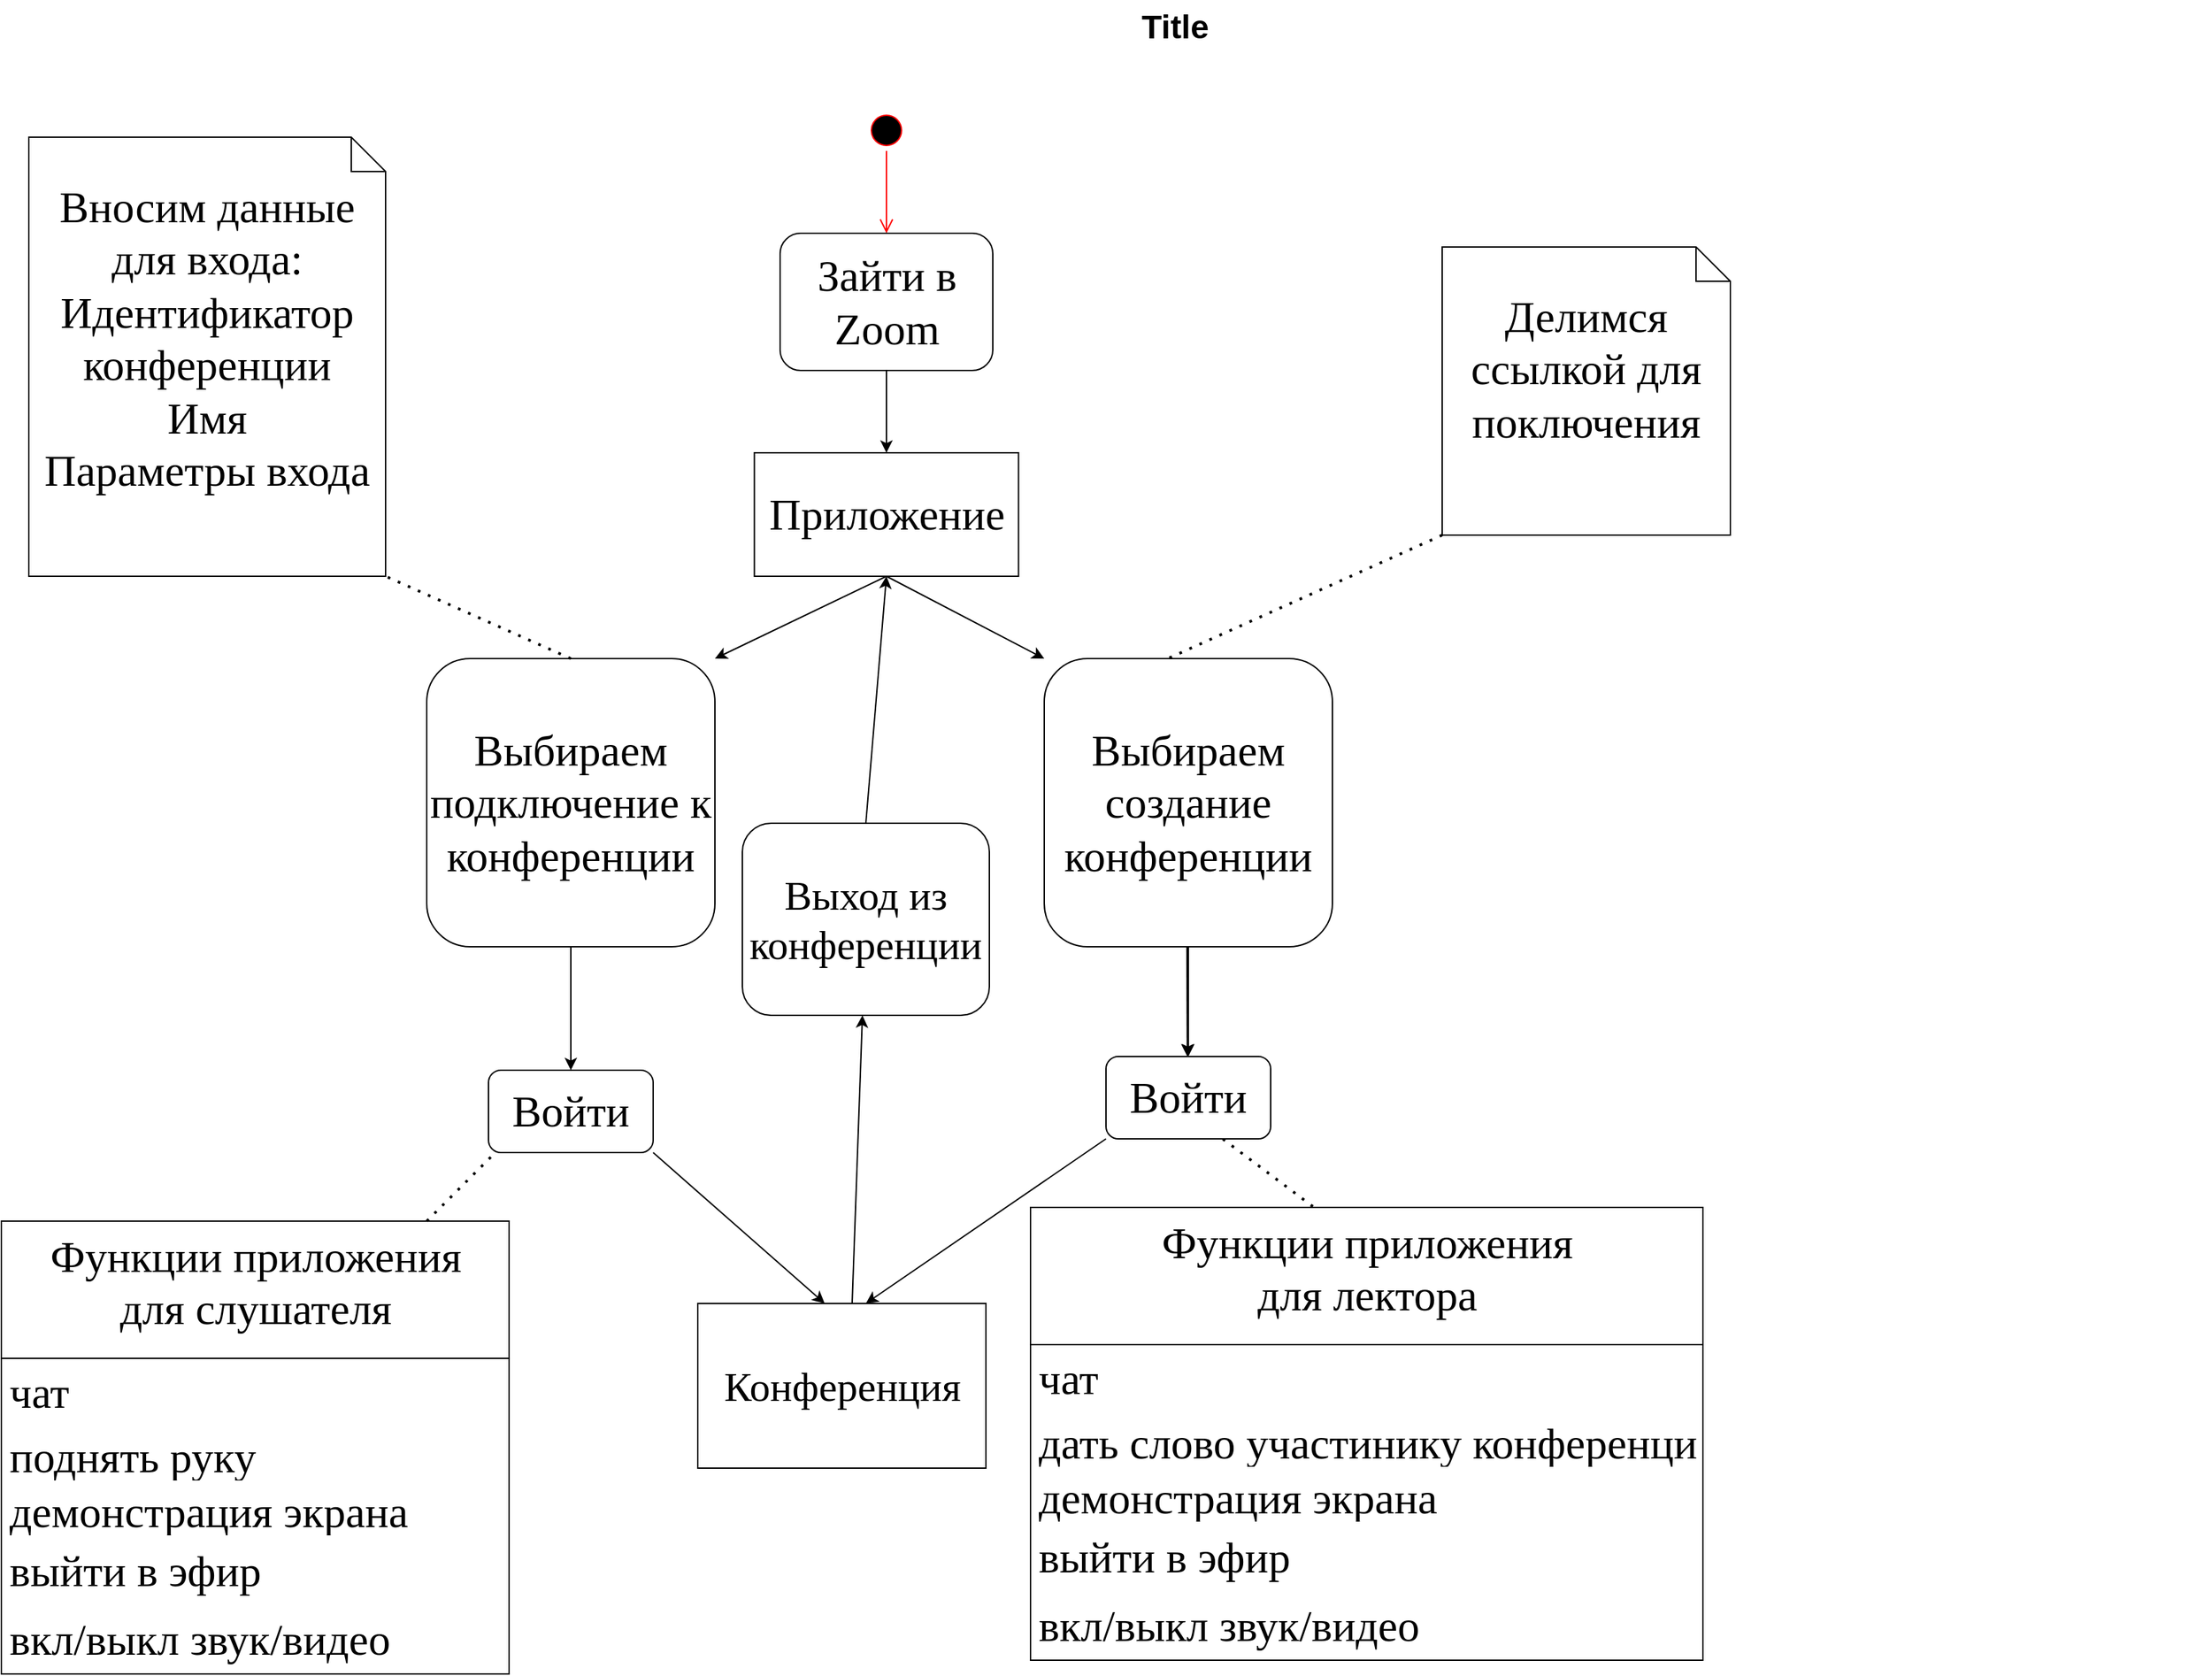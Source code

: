 <mxfile version="15.7.2" type="github">
  <diagram name="Page-1" id="929967ad-93f9-6ef4-fab6-5d389245f69c">
    <mxGraphModel dx="1346" dy="917" grid="1" gridSize="10" guides="1" tooltips="1" connect="1" arrows="1" fold="1" page="1" pageScale="1.5" pageWidth="1169" pageHeight="826" background="none" math="0" shadow="0">
      <root>
        <mxCell id="0" style=";html=1;" />
        <mxCell id="1" style=";html=1;" parent="0" />
        <mxCell id="1672d66443f91eb5-23" value="Title" style="text;strokeColor=none;fillColor=none;html=1;fontSize=24;fontStyle=1;verticalAlign=middle;align=center;" parent="1" vertex="1">
          <mxGeometry x="120" y="40" width="1510" height="40" as="geometry" />
        </mxCell>
        <mxCell id="eQxQ44FI70tk6UVbteph-3" value="" style="ellipse;html=1;shape=startState;fillColor=#000000;strokeColor=#ff0000;" vertex="1" parent="1">
          <mxGeometry x="650" y="120" width="30" height="30" as="geometry" />
        </mxCell>
        <mxCell id="eQxQ44FI70tk6UVbteph-4" value="" style="edgeStyle=orthogonalEdgeStyle;html=1;verticalAlign=bottom;endArrow=open;endSize=8;strokeColor=#ff0000;rounded=0;" edge="1" source="eQxQ44FI70tk6UVbteph-3" parent="1">
          <mxGeometry relative="1" as="geometry">
            <mxPoint x="665" y="210" as="targetPoint" />
          </mxGeometry>
        </mxCell>
        <mxCell id="eQxQ44FI70tk6UVbteph-5" value="Зайти в Zoom" style="rounded=1;whiteSpace=wrap;html=1;fontFamily=Times New Roman;fontSize=32;" vertex="1" parent="1">
          <mxGeometry x="587.5" y="210" width="155" height="100" as="geometry" />
        </mxCell>
        <mxCell id="eQxQ44FI70tk6UVbteph-6" value="Приложение" style="rounded=0;whiteSpace=wrap;html=1;fontFamily=Times New Roman;fontSize=32;" vertex="1" parent="1">
          <mxGeometry x="568.75" y="370" width="192.5" height="90" as="geometry" />
        </mxCell>
        <mxCell id="eQxQ44FI70tk6UVbteph-7" value="" style="endArrow=classic;html=1;rounded=0;fontFamily=Times New Roman;fontSize=32;exitX=0.5;exitY=1;exitDx=0;exitDy=0;entryX=0.5;entryY=0;entryDx=0;entryDy=0;" edge="1" parent="1" source="eQxQ44FI70tk6UVbteph-5" target="eQxQ44FI70tk6UVbteph-6">
          <mxGeometry width="50" height="50" relative="1" as="geometry">
            <mxPoint x="680" y="590" as="sourcePoint" />
            <mxPoint x="665" y="360" as="targetPoint" />
          </mxGeometry>
        </mxCell>
        <mxCell id="eQxQ44FI70tk6UVbteph-59" value="" style="edgeStyle=orthogonalEdgeStyle;rounded=0;orthogonalLoop=1;jettySize=auto;html=1;fontFamily=Times New Roman;fontSize=14;" edge="1" parent="1" source="eQxQ44FI70tk6UVbteph-8" target="eQxQ44FI70tk6UVbteph-57">
          <mxGeometry relative="1" as="geometry" />
        </mxCell>
        <mxCell id="eQxQ44FI70tk6UVbteph-8" value="Выбираем создание конференции" style="rounded=1;whiteSpace=wrap;html=1;fontFamily=Times New Roman;fontSize=32;" vertex="1" parent="1">
          <mxGeometry x="780" y="520" width="210" height="210" as="geometry" />
        </mxCell>
        <mxCell id="eQxQ44FI70tk6UVbteph-9" value="Выбираем подключение к конференции" style="rounded=1;whiteSpace=wrap;html=1;fontFamily=Times New Roman;fontSize=32;" vertex="1" parent="1">
          <mxGeometry x="330" y="520" width="210" height="210" as="geometry" />
        </mxCell>
        <mxCell id="eQxQ44FI70tk6UVbteph-10" value="" style="endArrow=classic;html=1;rounded=0;fontFamily=Times New Roman;fontSize=32;exitX=0.5;exitY=1;exitDx=0;exitDy=0;entryX=0;entryY=0;entryDx=0;entryDy=0;" edge="1" parent="1" source="eQxQ44FI70tk6UVbteph-6" target="eQxQ44FI70tk6UVbteph-8">
          <mxGeometry width="50" height="50" relative="1" as="geometry">
            <mxPoint x="680" y="590" as="sourcePoint" />
            <mxPoint x="730" y="540" as="targetPoint" />
          </mxGeometry>
        </mxCell>
        <mxCell id="eQxQ44FI70tk6UVbteph-11" value="" style="endArrow=classic;html=1;rounded=0;fontFamily=Times New Roman;fontSize=32;exitX=0.5;exitY=1;exitDx=0;exitDy=0;entryX=1;entryY=0;entryDx=0;entryDy=0;" edge="1" parent="1" source="eQxQ44FI70tk6UVbteph-6" target="eQxQ44FI70tk6UVbteph-9">
          <mxGeometry width="50" height="50" relative="1" as="geometry">
            <mxPoint x="680" y="590" as="sourcePoint" />
            <mxPoint x="730" y="540" as="targetPoint" />
          </mxGeometry>
        </mxCell>
        <mxCell id="eQxQ44FI70tk6UVbteph-14" value="Вносим данные для входа:&lt;br&gt;Идентификатор конференции&lt;br&gt;Имя&lt;br&gt;Параметры входа" style="shape=note2;boundedLbl=1;whiteSpace=wrap;html=1;size=25;verticalAlign=top;align=center;fontFamily=Times New Roman;fontSize=32;" vertex="1" parent="1">
          <mxGeometry x="40" y="140" width="260" height="320" as="geometry" />
        </mxCell>
        <mxCell id="eQxQ44FI70tk6UVbteph-15" value="" style="endArrow=none;dashed=1;html=1;dashPattern=1 3;strokeWidth=2;rounded=0;fontFamily=Times New Roman;fontSize=32;exitX=0.5;exitY=0;exitDx=0;exitDy=0;entryX=1;entryY=1;entryDx=0;entryDy=0;entryPerimeter=0;" edge="1" parent="1" source="eQxQ44FI70tk6UVbteph-9" target="eQxQ44FI70tk6UVbteph-14">
          <mxGeometry width="50" height="50" relative="1" as="geometry">
            <mxPoint x="640" y="450" as="sourcePoint" />
            <mxPoint x="690" y="400" as="targetPoint" />
          </mxGeometry>
        </mxCell>
        <mxCell id="eQxQ44FI70tk6UVbteph-17" value="Войти" style="rounded=1;whiteSpace=wrap;html=1;fontFamily=Times New Roman;fontSize=32;" vertex="1" parent="1">
          <mxGeometry x="375" y="820" width="120" height="60" as="geometry" />
        </mxCell>
        <mxCell id="eQxQ44FI70tk6UVbteph-19" value="" style="endArrow=classic;html=1;rounded=0;fontFamily=Times New Roman;fontSize=32;entryX=0.5;entryY=0;entryDx=0;entryDy=0;exitX=0.5;exitY=1;exitDx=0;exitDy=0;" edge="1" parent="1" source="eQxQ44FI70tk6UVbteph-9" target="eQxQ44FI70tk6UVbteph-17">
          <mxGeometry width="50" height="50" relative="1" as="geometry">
            <mxPoint x="640" y="740" as="sourcePoint" />
            <mxPoint x="690" y="690" as="targetPoint" />
          </mxGeometry>
        </mxCell>
        <mxCell id="eQxQ44FI70tk6UVbteph-23" value="Делимся ссылкой для поключения" style="shape=note2;boundedLbl=1;whiteSpace=wrap;html=1;size=25;verticalAlign=top;align=center;fontFamily=Times New Roman;fontSize=32;" vertex="1" parent="1">
          <mxGeometry x="1070" y="220" width="210" height="210" as="geometry" />
        </mxCell>
        <mxCell id="eQxQ44FI70tk6UVbteph-24" value="" style="endArrow=none;dashed=1;html=1;dashPattern=1 3;strokeWidth=2;rounded=0;fontFamily=Times New Roman;fontSize=32;exitX=0;exitY=1;exitDx=0;exitDy=0;entryX=1;entryY=1;entryDx=0;entryDy=0;entryPerimeter=0;exitPerimeter=0;" edge="1" parent="1" source="eQxQ44FI70tk6UVbteph-23">
          <mxGeometry width="50" height="50" relative="1" as="geometry">
            <mxPoint x="1005.0" y="580" as="sourcePoint" />
            <mxPoint x="870.0" y="520" as="targetPoint" />
          </mxGeometry>
        </mxCell>
        <mxCell id="eQxQ44FI70tk6UVbteph-43" value="Функции приложения &lt;br&gt;для слушателя" style="swimlane;fontStyle=0;align=center;verticalAlign=top;childLayout=stackLayout;horizontal=1;startSize=100;horizontalStack=0;resizeParent=1;resizeParentMax=0;resizeLast=0;collapsible=0;marginBottom=0;html=1;fontFamily=Times New Roman;fontSize=32;" vertex="1" parent="1">
          <mxGeometry x="20" y="930" width="370" height="330" as="geometry" />
        </mxCell>
        <mxCell id="eQxQ44FI70tk6UVbteph-44" value="чат" style="text;html=1;strokeColor=none;fillColor=none;align=left;verticalAlign=middle;spacingLeft=4;spacingRight=4;overflow=hidden;rotatable=0;points=[[0,0.5],[1,0.5]];portConstraint=eastwest;fontFamily=Times New Roman;fontSize=32;" vertex="1" parent="eQxQ44FI70tk6UVbteph-43">
          <mxGeometry y="100" width="370" height="50" as="geometry" />
        </mxCell>
        <mxCell id="eQxQ44FI70tk6UVbteph-45" value="поднять руку" style="text;html=1;strokeColor=none;fillColor=none;align=left;verticalAlign=middle;spacingLeft=4;spacingRight=4;overflow=hidden;rotatable=0;points=[[0,0.5],[1,0.5]];portConstraint=eastwest;fontFamily=Times New Roman;fontSize=32;" vertex="1" parent="eQxQ44FI70tk6UVbteph-43">
          <mxGeometry y="150" width="370" height="40" as="geometry" />
        </mxCell>
        <mxCell id="eQxQ44FI70tk6UVbteph-48" value="демонстрация экрана" style="text;html=1;strokeColor=none;fillColor=none;align=left;verticalAlign=middle;spacingLeft=4;spacingRight=4;overflow=hidden;rotatable=0;points=[[0,0.5],[1,0.5]];portConstraint=eastwest;fontFamily=Times New Roman;fontSize=32;" vertex="1" parent="eQxQ44FI70tk6UVbteph-43">
          <mxGeometry y="190" width="370" height="40" as="geometry" />
        </mxCell>
        <mxCell id="eQxQ44FI70tk6UVbteph-46" value="выйти в эфир" style="text;html=1;strokeColor=none;fillColor=none;align=left;verticalAlign=middle;spacingLeft=4;spacingRight=4;overflow=hidden;rotatable=0;points=[[0,0.5],[1,0.5]];portConstraint=eastwest;fontFamily=Times New Roman;fontSize=32;" vertex="1" parent="eQxQ44FI70tk6UVbteph-43">
          <mxGeometry y="230" width="370" height="50" as="geometry" />
        </mxCell>
        <mxCell id="eQxQ44FI70tk6UVbteph-54" value="вкл/выкл звук/видео" style="text;html=1;strokeColor=none;fillColor=none;align=left;verticalAlign=middle;spacingLeft=4;spacingRight=4;overflow=hidden;rotatable=0;points=[[0,0.5],[1,0.5]];portConstraint=eastwest;fontFamily=Times New Roman;fontSize=32;" vertex="1" parent="eQxQ44FI70tk6UVbteph-43">
          <mxGeometry y="280" width="370" height="50" as="geometry" />
        </mxCell>
        <mxCell id="eQxQ44FI70tk6UVbteph-47" value="" style="endArrow=none;dashed=1;html=1;dashPattern=1 3;strokeWidth=2;rounded=0;fontFamily=Times New Roman;fontSize=32;" edge="1" parent="1">
          <mxGeometry width="50" height="50" relative="1" as="geometry">
            <mxPoint x="330" y="930" as="sourcePoint" />
            <mxPoint x="380" y="880" as="targetPoint" />
          </mxGeometry>
        </mxCell>
        <mxCell id="eQxQ44FI70tk6UVbteph-49" value="Функции приложения &lt;br&gt;для лектора" style="swimlane;fontStyle=0;align=center;verticalAlign=top;childLayout=stackLayout;horizontal=1;startSize=100;horizontalStack=0;resizeParent=1;resizeParentMax=0;resizeLast=0;collapsible=0;marginBottom=0;html=1;fontFamily=Times New Roman;fontSize=32;" vertex="1" parent="1">
          <mxGeometry x="770" y="920" width="490" height="330" as="geometry" />
        </mxCell>
        <mxCell id="eQxQ44FI70tk6UVbteph-50" value="чат" style="text;html=1;strokeColor=none;fillColor=none;align=left;verticalAlign=middle;spacingLeft=4;spacingRight=4;overflow=hidden;rotatable=0;points=[[0,0.5],[1,0.5]];portConstraint=eastwest;fontFamily=Times New Roman;fontSize=32;" vertex="1" parent="eQxQ44FI70tk6UVbteph-49">
          <mxGeometry y="100" width="490" height="50" as="geometry" />
        </mxCell>
        <mxCell id="eQxQ44FI70tk6UVbteph-51" value="дать слово участинику конференции" style="text;html=1;strokeColor=none;fillColor=none;align=left;verticalAlign=middle;spacingLeft=4;spacingRight=4;overflow=hidden;rotatable=0;points=[[0,0.5],[1,0.5]];portConstraint=eastwest;fontFamily=Times New Roman;fontSize=32;" vertex="1" parent="eQxQ44FI70tk6UVbteph-49">
          <mxGeometry y="150" width="490" height="40" as="geometry" />
        </mxCell>
        <mxCell id="eQxQ44FI70tk6UVbteph-52" value="демонстрация экрана" style="text;html=1;strokeColor=none;fillColor=none;align=left;verticalAlign=middle;spacingLeft=4;spacingRight=4;overflow=hidden;rotatable=0;points=[[0,0.5],[1,0.5]];portConstraint=eastwest;fontFamily=Times New Roman;fontSize=32;" vertex="1" parent="eQxQ44FI70tk6UVbteph-49">
          <mxGeometry y="190" width="490" height="40" as="geometry" />
        </mxCell>
        <mxCell id="eQxQ44FI70tk6UVbteph-53" value="выйти в эфир" style="text;html=1;strokeColor=none;fillColor=none;align=left;verticalAlign=middle;spacingLeft=4;spacingRight=4;overflow=hidden;rotatable=0;points=[[0,0.5],[1,0.5]];portConstraint=eastwest;fontFamily=Times New Roman;fontSize=32;" vertex="1" parent="eQxQ44FI70tk6UVbteph-49">
          <mxGeometry y="230" width="490" height="50" as="geometry" />
        </mxCell>
        <mxCell id="eQxQ44FI70tk6UVbteph-55" value="вкл/выкл звук/видео" style="text;html=1;strokeColor=none;fillColor=none;align=left;verticalAlign=middle;spacingLeft=4;spacingRight=4;overflow=hidden;rotatable=0;points=[[0,0.5],[1,0.5]];portConstraint=eastwest;fontFamily=Times New Roman;fontSize=32;" vertex="1" parent="eQxQ44FI70tk6UVbteph-49">
          <mxGeometry y="280" width="490" height="50" as="geometry" />
        </mxCell>
        <mxCell id="eQxQ44FI70tk6UVbteph-57" value="Войти" style="rounded=1;whiteSpace=wrap;html=1;fontFamily=Times New Roman;fontSize=32;" vertex="1" parent="1">
          <mxGeometry x="825" y="810" width="120" height="60" as="geometry" />
        </mxCell>
        <mxCell id="eQxQ44FI70tk6UVbteph-58" value="" style="endArrow=classic;html=1;rounded=0;fontFamily=Times New Roman;fontSize=32;entryX=0.5;entryY=0;entryDx=0;entryDy=0;" edge="1" parent="1">
          <mxGeometry width="50" height="50" relative="1" as="geometry">
            <mxPoint x="884" y="730" as="sourcePoint" />
            <mxPoint x="884.29" y="810" as="targetPoint" />
          </mxGeometry>
        </mxCell>
        <mxCell id="eQxQ44FI70tk6UVbteph-60" value="" style="endArrow=classic;html=1;rounded=0;fontFamily=Times New Roman;fontSize=14;exitX=1;exitY=1;exitDx=0;exitDy=0;" edge="1" parent="1" source="eQxQ44FI70tk6UVbteph-17">
          <mxGeometry width="50" height="50" relative="1" as="geometry">
            <mxPoint x="560" y="850" as="sourcePoint" />
            <mxPoint x="620" y="990" as="targetPoint" />
          </mxGeometry>
        </mxCell>
        <mxCell id="eQxQ44FI70tk6UVbteph-61" value="" style="endArrow=classic;html=1;rounded=0;fontFamily=Times New Roman;fontSize=14;exitX=0;exitY=1;exitDx=0;exitDy=0;" edge="1" parent="1" source="eQxQ44FI70tk6UVbteph-57">
          <mxGeometry width="50" height="50" relative="1" as="geometry">
            <mxPoint x="560" y="850" as="sourcePoint" />
            <mxPoint x="650" y="990" as="targetPoint" />
          </mxGeometry>
        </mxCell>
        <mxCell id="eQxQ44FI70tk6UVbteph-63" value="" style="endArrow=classic;html=1;rounded=0;fontFamily=Times New Roman;fontSize=30;" edge="1" parent="1" target="eQxQ44FI70tk6UVbteph-64">
          <mxGeometry width="50" height="50" relative="1" as="geometry">
            <mxPoint x="640" y="990" as="sourcePoint" />
            <mxPoint x="650" y="700" as="targetPoint" />
          </mxGeometry>
        </mxCell>
        <mxCell id="eQxQ44FI70tk6UVbteph-64" value="Выход из конференции" style="rounded=1;whiteSpace=wrap;html=1;fontFamily=Times New Roman;fontSize=30;" vertex="1" parent="1">
          <mxGeometry x="560" y="640" width="180" height="140" as="geometry" />
        </mxCell>
        <mxCell id="eQxQ44FI70tk6UVbteph-65" value="" style="endArrow=classic;html=1;rounded=0;fontFamily=Times New Roman;fontSize=30;exitX=0.5;exitY=0;exitDx=0;exitDy=0;entryX=0.5;entryY=1;entryDx=0;entryDy=0;" edge="1" parent="1" source="eQxQ44FI70tk6UVbteph-64" target="eQxQ44FI70tk6UVbteph-6">
          <mxGeometry width="50" height="50" relative="1" as="geometry">
            <mxPoint x="560" y="800" as="sourcePoint" />
            <mxPoint x="610" y="750" as="targetPoint" />
          </mxGeometry>
        </mxCell>
        <mxCell id="eQxQ44FI70tk6UVbteph-66" value="" style="endArrow=none;dashed=1;html=1;dashPattern=1 3;strokeWidth=2;rounded=0;fontFamily=Times New Roman;fontSize=32;exitX=0.42;exitY=-0.002;exitDx=0;exitDy=0;exitPerimeter=0;entryX=0.75;entryY=1;entryDx=0;entryDy=0;" edge="1" parent="1" source="eQxQ44FI70tk6UVbteph-49" target="eQxQ44FI70tk6UVbteph-57">
          <mxGeometry width="50" height="50" relative="1" as="geometry">
            <mxPoint x="340.0" y="940" as="sourcePoint" />
            <mxPoint x="390.0" y="890" as="targetPoint" />
            <Array as="points">
              <mxPoint x="910" y="870" />
            </Array>
          </mxGeometry>
        </mxCell>
        <mxCell id="eQxQ44FI70tk6UVbteph-67" value="Конференция" style="rounded=0;whiteSpace=wrap;html=1;fontFamily=Times New Roman;fontSize=30;" vertex="1" parent="1">
          <mxGeometry x="527.5" y="990" width="210" height="120" as="geometry" />
        </mxCell>
      </root>
    </mxGraphModel>
  </diagram>
</mxfile>
